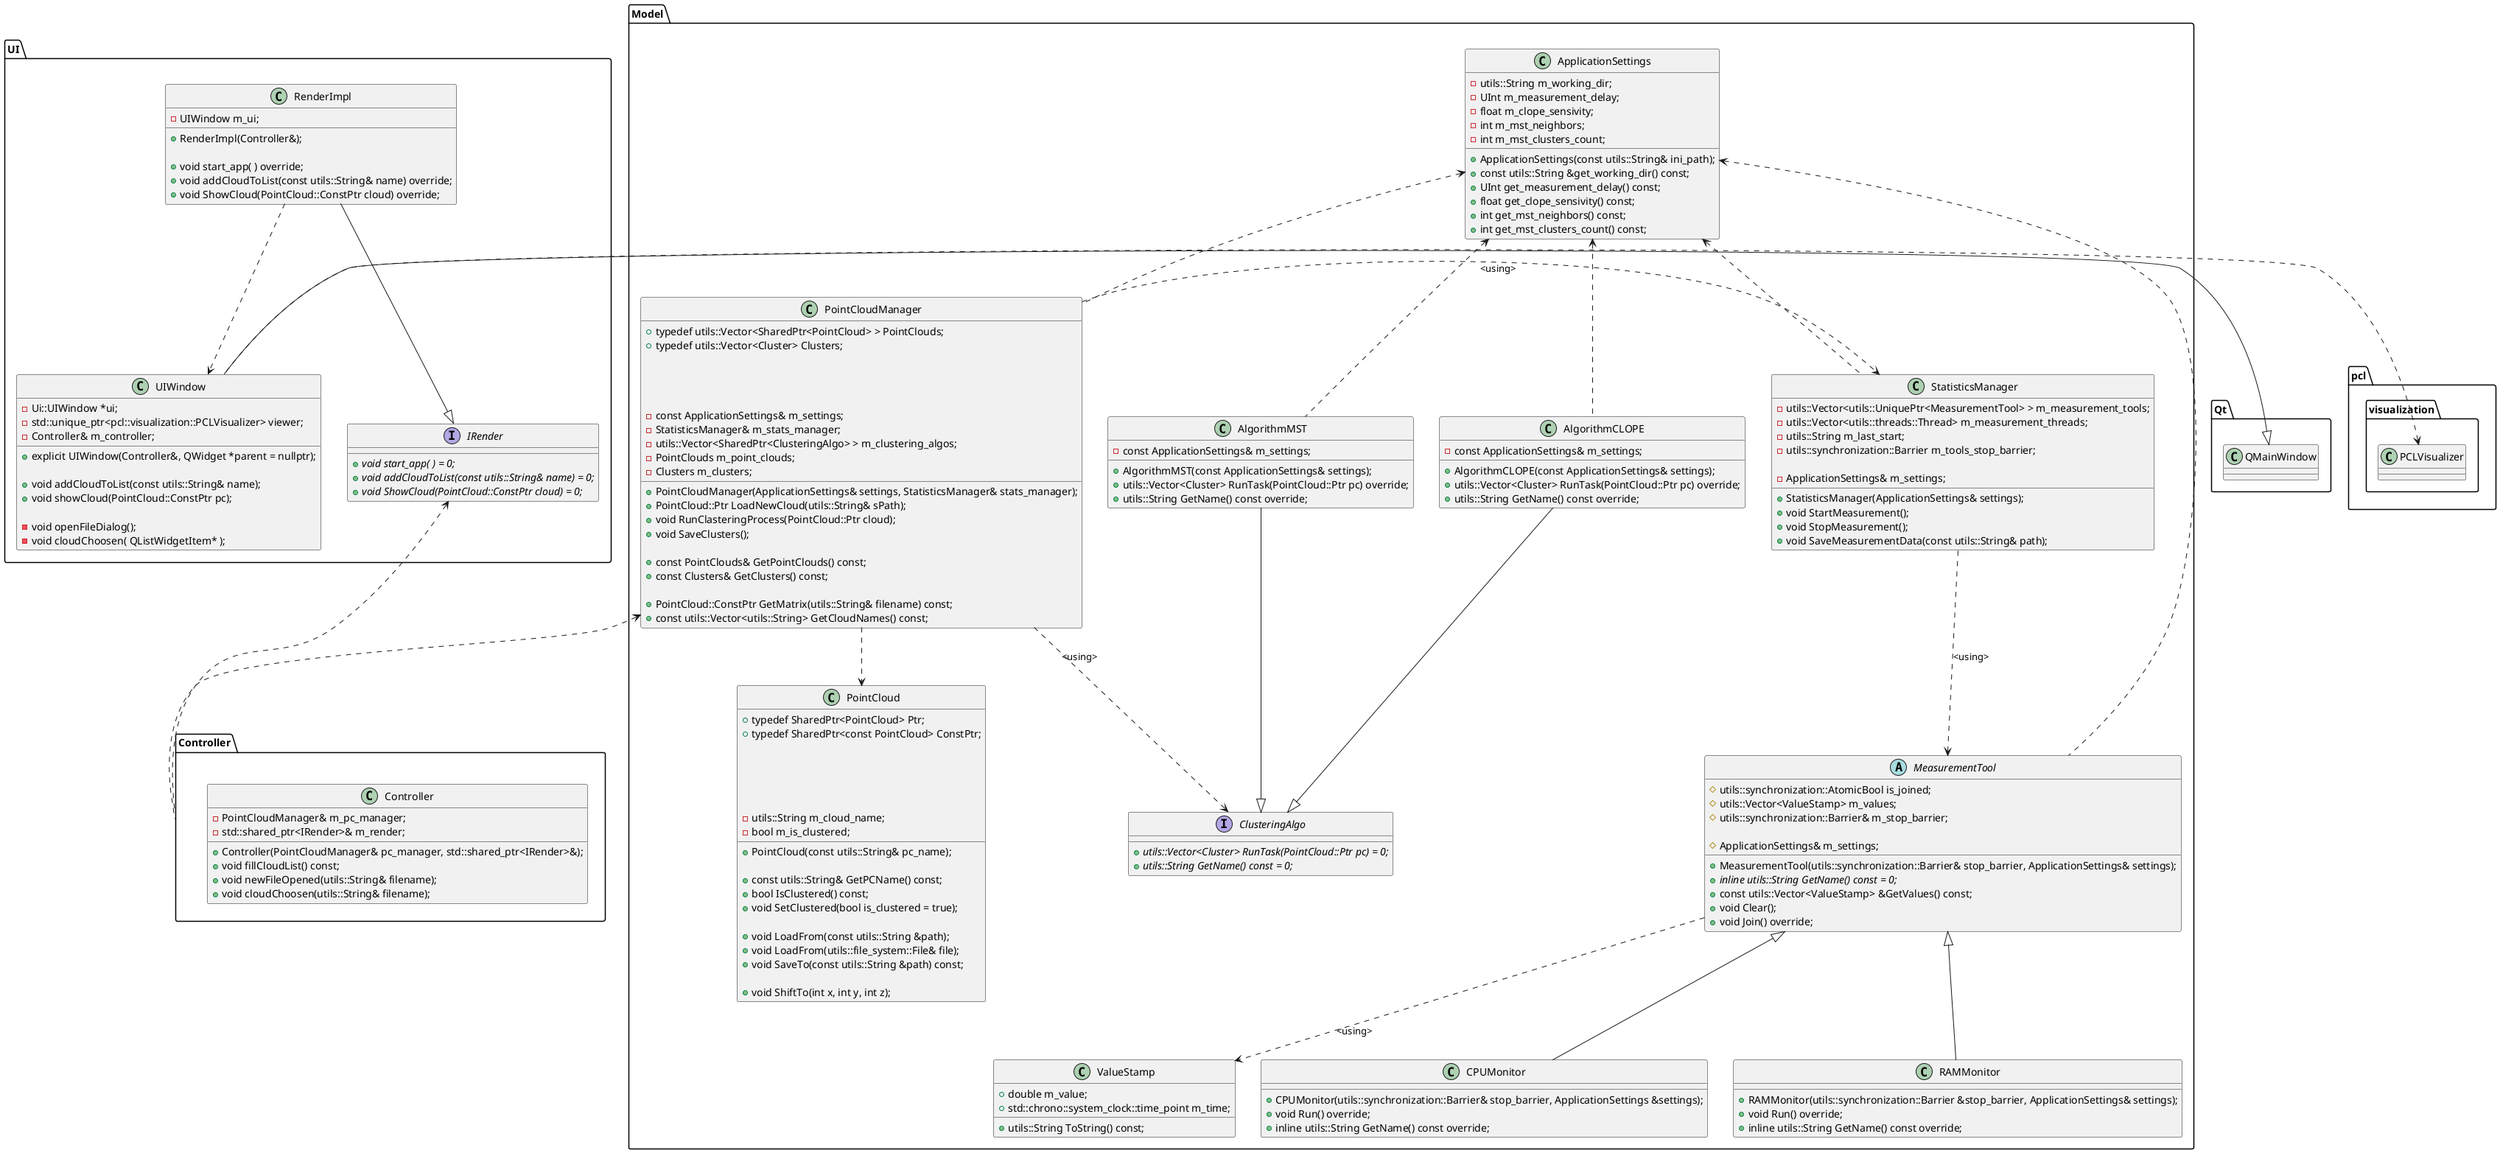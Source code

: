 @startuml

' classes description

package "Model" {
	interface ClusteringAlgo {
	  +{abstract} utils::Vector<Cluster> RunTask(PointCloud::Ptr pc) = 0;
	  +{abstract} utils::String GetName() const = 0;
	}

	class AlgorithmMST {
	  +AlgorithmMST(const ApplicationSettings& settings);
	  +utils::Vector<Cluster> RunTask(PointCloud::Ptr pc) override;
	  +utils::String GetName() const override;

	  -const ApplicationSettings& m_settings;
	}

	class AlgorithmCLOPE {
	   +AlgorithmCLOPE(const ApplicationSettings& settings);
	   +utils::Vector<Cluster> RunTask(PointCloud::Ptr pc) override;
	   +utils::String GetName() const override;

	   -const ApplicationSettings& m_settings;
	}

	class PointCloudManager {
	  +typedef utils::Vector<SharedPtr<PointCloud> > PointClouds;
	  +typedef utils::Vector<Cluster> Clusters;

	  +PointCloudManager(ApplicationSettings& settings, StatisticsManager& stats_manager);
	  +PointCloud::Ptr LoadNewCloud(utils::String& sPath);
	  +void RunClasteringProcess(PointCloud::Ptr cloud);
	  +void SaveClusters();

	  +const PointClouds& GetPointClouds() const;
	  +const Clusters& GetClusters() const;

	  +PointCloud::ConstPtr GetMatrix(utils::String& filename) const;
	  +const utils::Vector<utils::String> GetCloudNames() const;

	  -const ApplicationSettings& m_settings;
	  -StatisticsManager& m_stats_manager;
	  -utils::Vector<SharedPtr<ClusteringAlgo> > m_clustering_algos;
	  -PointClouds m_point_clouds;
	  -Clusters m_clusters;
	}

	class PointCloud {
	  +typedef SharedPtr<PointCloud> Ptr;
	  +typedef SharedPtr<const PointCloud> ConstPtr;

	  +PointCloud(const utils::String& pc_name);

	  +const utils::String& GetPCName() const;
	  +bool IsClustered() const;
	  +void SetClustered(bool is_clustered = true);

	  +void LoadFrom(const utils::String &path);
	  +void LoadFrom(utils::file_system::File& file);
	  +void SaveTo(const utils::String &path) const;

	  +void ShiftTo(int x, int y, int z);

	  -utils::String m_cloud_name;
	  -bool m_is_clustered;
	}

	class StatisticsManager	{
	  +StatisticsManager(ApplicationSettings& settings);
	  +void StartMeasurement();
	  +void StopMeasurement();
	  +void SaveMeasurementData(const utils::String& path);

	  -utils::Vector<utils::UniquePtr<MeasurementTool> > m_measurement_tools;
	  -utils::Vector<utils::threads::Thread> m_measurement_threads;
	  -utils::String m_last_start;
	  -utils::synchronization::Barrier m_tools_stop_barrier;

	  -ApplicationSettings& m_settings;
	}


	class ValueStamp {
	  +utils::String ToString() const;
	  +double m_value;
	  +std::chrono::system_clock::time_point m_time;
	}

	abstract class MeasurementTool {
	  +MeasurementTool(utils::synchronization::Barrier& stop_barrier, ApplicationSettings& settings);
	  +{abstract}  inline utils::String GetName() const = 0;
	  +const utils::Vector<ValueStamp> &GetValues() const;
	  +void Clear();
	  +void Join() override;
	
	  #utils::synchronization::AtomicBool is_joined;
	  #utils::Vector<ValueStamp> m_values;
	  #utils::synchronization::Barrier& m_stop_barrier;

	  #ApplicationSettings& m_settings;
	}

	class CPUMonitor {
	  +CPUMonitor(utils::synchronization::Barrier& stop_barrier, ApplicationSettings &settings);
	  +void Run() override;
	  +inline utils::String GetName() const override;
	}

	class RAMMonitor {
	  +RAMMonitor(utils::synchronization::Barrier &stop_barrier, ApplicationSettings& settings);
	  +void Run() override;
	  +inline utils::String GetName() const override;
	}


	class ApplicationSettings {
	  +ApplicationSettings(const utils::String& ini_path);
	  +const utils::String &get_working_dir() const;
	  +UInt get_measurement_delay() const;
	  +float get_clope_sensivity() const;
	  +int get_mst_neighbors() const;
	  +int get_mst_clusters_count() const;

	  -utils::String m_working_dir;
	  -UInt m_measurement_delay;
	  -float m_clope_sensivity;
	  -int m_mst_neighbors;
	  -int m_mst_clusters_count;
	}
}

package "Controller" {
	class Controller {
	  +Controller(PointCloudManager& pc_manager, std::shared_ptr<IRender>&);
	  +void fillCloudList() const;
	  +void newFileOpened(utils::String& filename);
	  +void cloudChoosen(utils::String& filename);

	  -PointCloudManager& m_pc_manager;
	  -std::shared_ptr<IRender>& m_render;
	}
}

package "UI" {
	interface IRender {
	  +{abstract} void start_app( ) = 0;
	  +{abstract} void addCloudToList(const utils::String& name) = 0;
	  +{abstract} void ShowCloud(PointCloud::ConstPtr cloud) = 0;
	}

	class UIWindow {
	    +explicit UIWindow(Controller&, QWidget *parent = nullptr);
	    
	    +void addCloudToList(const utils::String& name);
	    +void showCloud(PointCloud::ConstPtr pc);

	    -void openFileDialog();
	    -void cloudChoosen( QListWidgetItem* );

	    -Ui::UIWindow *ui;
	    -std::unique_ptr<pcl::visualization::PCLVisualizer> viewer;
	    -Controller& m_controller;
	}

	class RenderImpl {
	    +RenderImpl(Controller&);

	    +void start_app( ) override;
	    +void addCloudToList(const utils::String& name) override;
	    +void ShowCloud(PointCloud::ConstPtr cloud) override;

	    -UIWindow m_ui;
	}

}

package "Qt" {
	class QMainWindow{
	}
}

package "pcl" {
	package "visualization" {
		class PCLVisualizer {

		}
	}
}

' relations
ClusteringAlgo <|-u- AlgorithmMST
ClusteringAlgo <|-u- AlgorithmCLOPE

PointCloudManager .d.> ClusteringAlgo : <using>
PointCloudManager .r.> StatisticsManager : <using>
StatisticsManager .d.> MeasurementTool : <using>

MeasurementTool <|-d- CPUMonitor
MeasurementTool <|-d- RAMMonitor
MeasurementTool .d.> ValueStamp : <using>

PointCloudManager <.. Controller
IRender <.. Controller

ApplicationSettings <.. MeasurementTool
ApplicationSettings <.. StatisticsManager
ApplicationSettings <.. PointCloudManager
ApplicationSettings <.. AlgorithmCLOPE
ApplicationSettings <.. AlgorithmMST

QMainWindow <|-r- UIWindow
IRender <|-u- RenderImpl

RenderImpl ..> UIWindow
UIWindow .l.> PCLVisualizer

PointCloudManager ..> PointCloud

@enduml